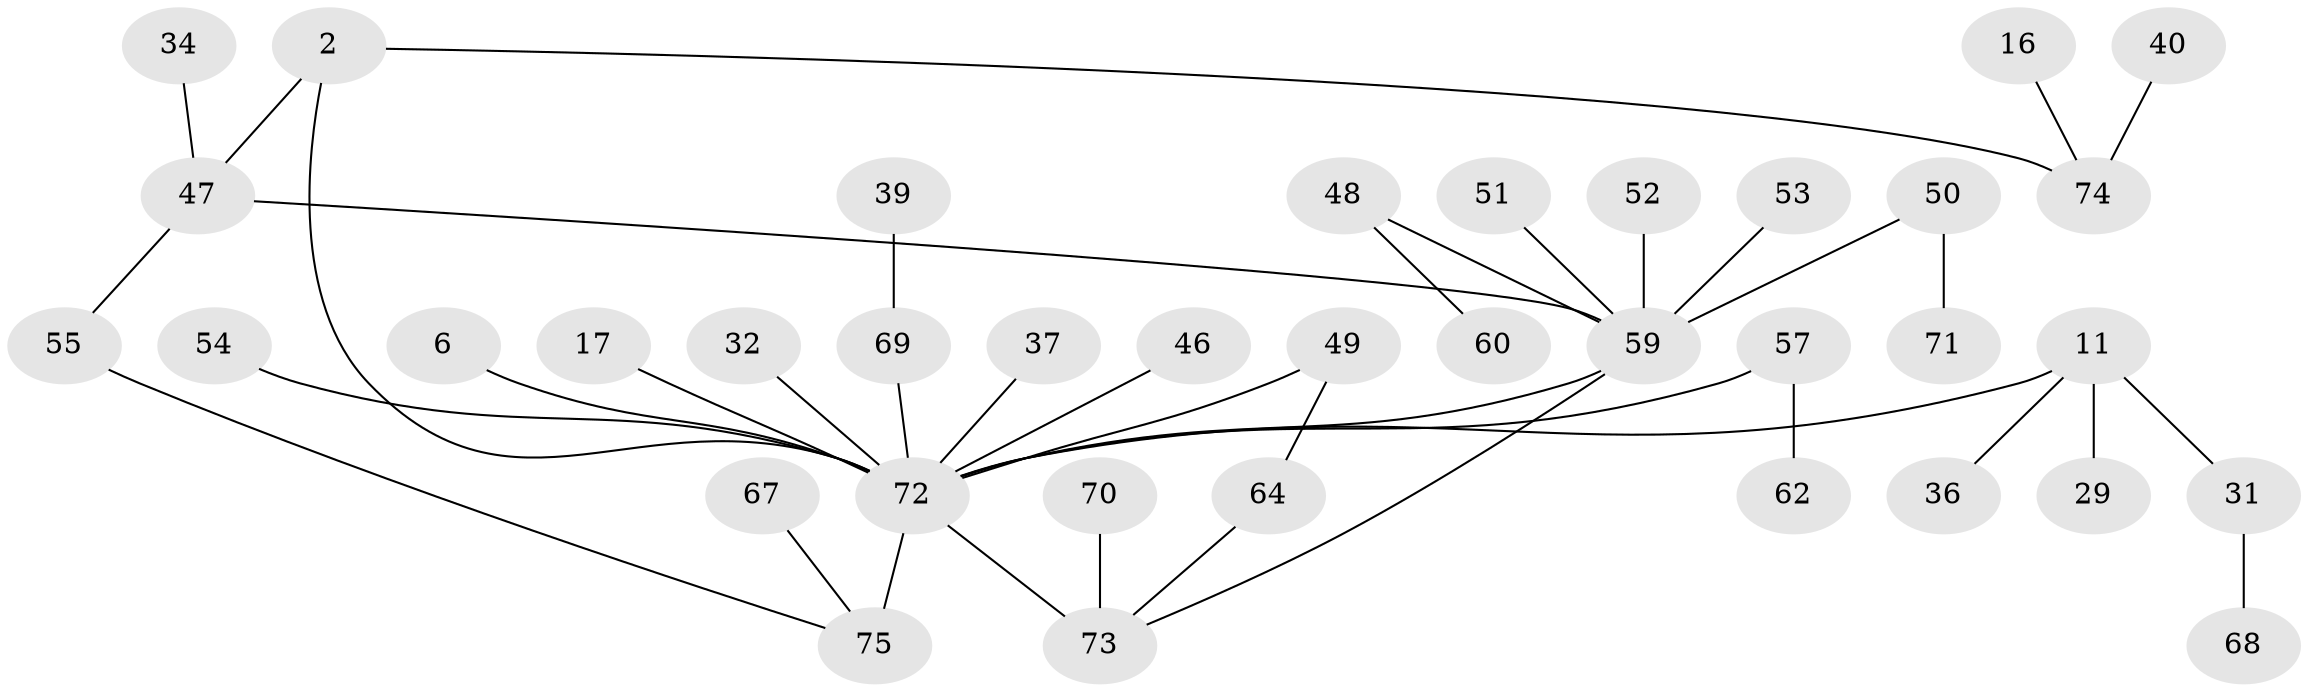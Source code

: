 // original degree distribution, {4: 0.08, 7: 0.013333333333333334, 5: 0.05333333333333334, 1: 0.36, 3: 0.21333333333333335, 2: 0.26666666666666666, 6: 0.013333333333333334}
// Generated by graph-tools (version 1.1) at 2025/42/03/09/25 04:42:53]
// undirected, 37 vertices, 40 edges
graph export_dot {
graph [start="1"]
  node [color=gray90,style=filled];
  2;
  6;
  11;
  16;
  17;
  29;
  31 [super="+14"];
  32;
  34;
  36;
  37;
  39;
  40;
  46;
  47 [super="+7+21"];
  48;
  49;
  50;
  51;
  52;
  53;
  54;
  55 [super="+43"];
  57 [super="+27"];
  59 [super="+22+41+42+45"];
  60;
  62;
  64;
  67;
  68;
  69 [super="+25"];
  70;
  71;
  72 [super="+4+3+19+28"];
  73 [super="+66"];
  74 [super="+5"];
  75 [super="+65"];
  2 -- 74 [weight=2];
  2 -- 72 [weight=3];
  2 -- 47 [weight=2];
  6 -- 72;
  11 -- 29;
  11 -- 36;
  11 -- 72 [weight=2];
  11 -- 31;
  16 -- 74;
  17 -- 72;
  31 -- 68;
  32 -- 72;
  34 -- 47;
  37 -- 72;
  39 -- 69;
  40 -- 74;
  46 -- 72;
  47 -- 55 [weight=2];
  47 -- 59;
  48 -- 60;
  48 -- 59;
  49 -- 64;
  49 -- 72;
  50 -- 71;
  50 -- 59;
  51 -- 59;
  52 -- 59;
  53 -- 59;
  54 -- 72;
  55 -- 75;
  57 -- 72;
  57 -- 62;
  59 -- 73;
  59 -- 72;
  64 -- 73;
  67 -- 75;
  69 -- 72;
  70 -- 73;
  72 -- 75 [weight=2];
  72 -- 73 [weight=2];
}
